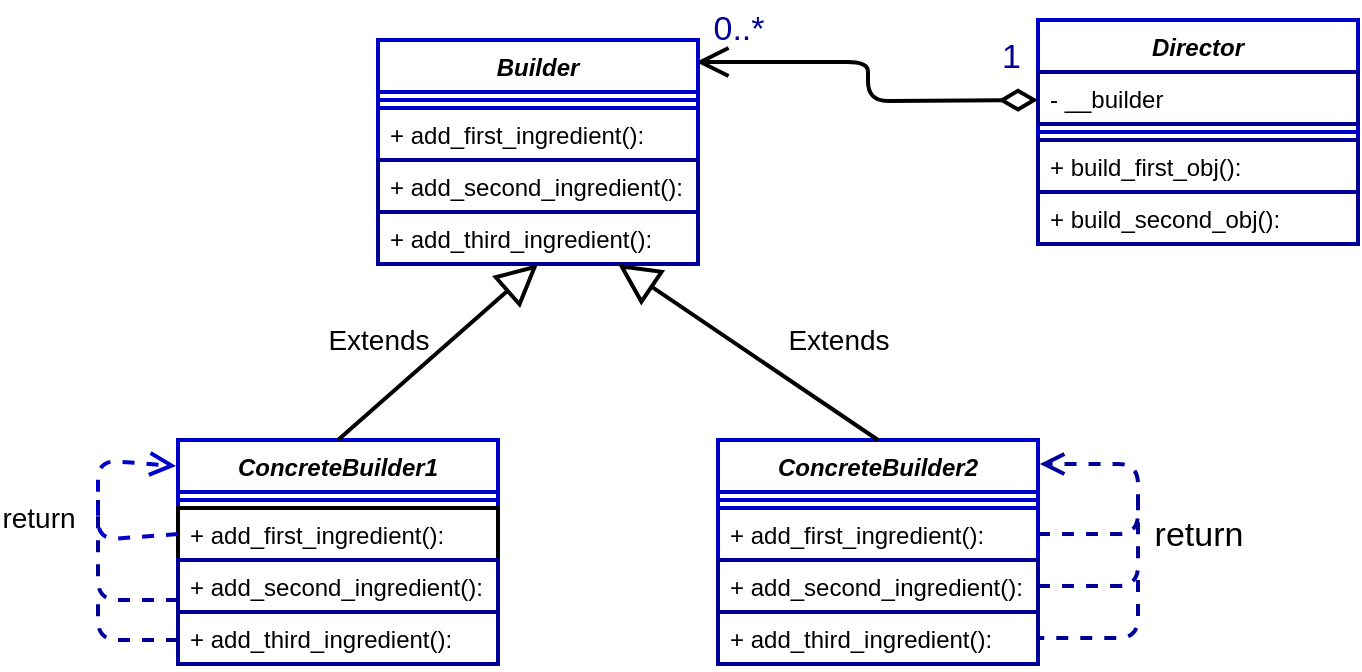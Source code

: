 <mxfile version="21.3.3" type="device">
  <diagram id="VJb8D4FvVCW9xLAJZHjJ" name="Page-1">
    <mxGraphModel dx="1730" dy="452" grid="1" gridSize="10" guides="1" tooltips="1" connect="1" arrows="1" fold="1" page="1" pageScale="1" pageWidth="850" pageHeight="1100" background="#ffffff" math="0" shadow="0">
      <root>
        <mxCell id="0" />
        <mxCell id="1" parent="0" />
        <mxCell id="21" value="Director" style="swimlane;fontStyle=3;align=center;verticalAlign=top;childLayout=stackLayout;horizontal=1;startSize=26;horizontalStack=0;resizeParent=1;resizeParentMax=0;resizeLast=0;collapsible=1;marginBottom=0;fontColor=#000000;strokeColor=#0000CC;strokeWidth=2;fillColor=#FFFFFF;" parent="1" vertex="1">
          <mxGeometry x="510" y="220" width="160" height="112" as="geometry" />
        </mxCell>
        <mxCell id="25" value="- __builder" style="text;align=left;verticalAlign=top;spacingLeft=4;spacingRight=4;overflow=hidden;rotatable=0;points=[[0,0.5],[1,0.5]];portConstraint=eastwest;fillColor=#FFFFFF;strokeWidth=2;strokeColor=#000099;fontColor=#000000;" parent="21" vertex="1">
          <mxGeometry y="26" width="160" height="26" as="geometry" />
        </mxCell>
        <mxCell id="22" value="" style="line;strokeWidth=2;align=left;verticalAlign=middle;spacingTop=-1;spacingLeft=3;spacingRight=3;rotatable=0;labelPosition=right;points=[];portConstraint=eastwest;fontColor=#000000;strokeColor=#0000CC;fillColor=#FFFFFF;" parent="21" vertex="1">
          <mxGeometry y="52" width="160" height="8" as="geometry" />
        </mxCell>
        <mxCell id="26" value="+ build_first_obj(): " style="text;align=left;verticalAlign=top;spacingLeft=4;spacingRight=4;overflow=hidden;rotatable=0;points=[[0,0.5],[1,0.5]];portConstraint=eastwest;fillColor=#FFFFFF;strokeWidth=2;strokeColor=#000099;fontColor=#000000;" parent="21" vertex="1">
          <mxGeometry y="60" width="160" height="26" as="geometry" />
        </mxCell>
        <mxCell id="27" value="+ build_second_obj(): " style="text;align=left;verticalAlign=top;spacingLeft=4;spacingRight=4;overflow=hidden;rotatable=0;points=[[0,0.5],[1,0.5]];portConstraint=eastwest;fillColor=#FFFFFF;strokeWidth=2;strokeColor=#000099;fontColor=#000000;" parent="21" vertex="1">
          <mxGeometry y="86" width="160" height="26" as="geometry" />
        </mxCell>
        <mxCell id="28" value="1" style="endArrow=open;html=1;endSize=12;startArrow=diamondThin;startSize=14;startFill=0;edgeStyle=orthogonalEdgeStyle;align=left;verticalAlign=bottom;entryX=0.994;entryY=0.098;entryDx=0;entryDy=0;entryPerimeter=0;labelBackgroundColor=none;fontColor=#000099;fontSize=17;strokeWidth=2;strokeColor=#000000;" parent="1" target="6" edge="1">
          <mxGeometry x="0.0" y="-65" relative="1" as="geometry">
            <mxPoint x="510" y="260" as="sourcePoint" />
            <mxPoint x="500" y="350" as="targetPoint" />
            <mxPoint as="offset" />
          </mxGeometry>
        </mxCell>
        <mxCell id="6" value="Builder" style="swimlane;fontStyle=3;align=center;verticalAlign=top;childLayout=stackLayout;horizontal=1;startSize=26;horizontalStack=0;resizeParent=1;resizeParentMax=0;resizeLast=0;collapsible=1;marginBottom=0;fontColor=#000000;strokeColor=#0000CC;strokeWidth=2;fillColor=#FFFFFF;" parent="1" vertex="1">
          <mxGeometry x="180" y="230" width="160" height="112" as="geometry" />
        </mxCell>
        <mxCell id="7" value="" style="line;strokeWidth=2;align=left;verticalAlign=middle;spacingTop=-1;spacingLeft=3;spacingRight=3;rotatable=0;labelPosition=right;points=[];portConstraint=eastwest;fontColor=#000000;strokeColor=#0000CC;fillColor=#FFFFFF;" parent="6" vertex="1">
          <mxGeometry y="26" width="160" height="8" as="geometry" />
        </mxCell>
        <mxCell id="8" value="+ add_first_ingredient(): " style="text;align=left;verticalAlign=top;spacingLeft=4;spacingRight=4;overflow=hidden;rotatable=0;points=[[0,0.5],[1,0.5]];portConstraint=eastwest;fontColor=#000000;strokeColor=#0000CC;strokeWidth=2;fillColor=#FFFFFF;" parent="6" vertex="1">
          <mxGeometry y="34" width="160" height="26" as="geometry" />
        </mxCell>
        <mxCell id="9" value="+ add_second_ingredient(): " style="text;align=left;verticalAlign=top;spacingLeft=4;spacingRight=4;overflow=hidden;rotatable=0;points=[[0,0.5],[1,0.5]];portConstraint=eastwest;fillColor=#FFFFFF;strokeWidth=2;strokeColor=#000099;fontColor=#000000;" parent="6" vertex="1">
          <mxGeometry y="60" width="160" height="26" as="geometry" />
        </mxCell>
        <mxCell id="10" value="+ add_third_ingredient(): " style="text;align=left;verticalAlign=top;spacingLeft=4;spacingRight=4;overflow=hidden;rotatable=0;points=[[0,0.5],[1,0.5]];portConstraint=eastwest;fillColor=#FFFFFF;strokeWidth=2;strokeColor=#000099;fontColor=#000000;" parent="6" vertex="1">
          <mxGeometry y="86" width="160" height="26" as="geometry" />
        </mxCell>
        <mxCell id="32" value="0..*" style="text;html=1;align=center;verticalAlign=middle;resizable=0;points=[];autosize=1;fontSize=17;fontColor=#000099;" parent="1" vertex="1">
          <mxGeometry x="340" y="210" width="40" height="30" as="geometry" />
        </mxCell>
        <mxCell id="16" value="ConcreteBuilder1" style="swimlane;fontStyle=3;align=center;verticalAlign=top;childLayout=stackLayout;horizontal=1;startSize=26;horizontalStack=0;resizeParent=1;resizeParentMax=0;resizeLast=0;collapsible=1;marginBottom=0;fontColor=#000000;strokeColor=#0000CC;strokeWidth=2;fillColor=#FFFFFF;" parent="1" vertex="1">
          <mxGeometry x="80" y="430" width="160" height="112" as="geometry" />
        </mxCell>
        <mxCell id="17" value="" style="line;strokeWidth=2;align=left;verticalAlign=middle;spacingTop=-1;spacingLeft=3;spacingRight=3;rotatable=0;labelPosition=right;points=[];portConstraint=eastwest;fontColor=#000000;strokeColor=#0000CC;fillColor=#FFFFFF;" parent="16" vertex="1">
          <mxGeometry y="26" width="160" height="8" as="geometry" />
        </mxCell>
        <mxCell id="18" value="+ add_first_ingredient(): " style="text;align=left;verticalAlign=top;spacingLeft=4;spacingRight=4;overflow=hidden;rotatable=0;points=[[0,0.5],[1,0.5]];portConstraint=eastwest;fontColor=#000000;strokeColor=#000000;strokeWidth=2;fillColor=#FFFFFF;" parent="16" vertex="1">
          <mxGeometry y="34" width="160" height="26" as="geometry" />
        </mxCell>
        <mxCell id="19" value="+ add_second_ingredient(): " style="text;align=left;verticalAlign=top;spacingLeft=4;spacingRight=4;overflow=hidden;rotatable=0;points=[[0,0.5],[1,0.5]];portConstraint=eastwest;fillColor=#FFFFFF;strokeWidth=2;strokeColor=#000099;fontColor=#000000;" parent="16" vertex="1">
          <mxGeometry y="60" width="160" height="26" as="geometry" />
        </mxCell>
        <mxCell id="20" value="+ add_third_ingredient(): " style="text;align=left;verticalAlign=top;spacingLeft=4;spacingRight=4;overflow=hidden;rotatable=0;points=[[0,0.5],[1,0.5]];portConstraint=eastwest;fillColor=#FFFFFF;strokeWidth=2;strokeColor=#000099;fontColor=#000000;" parent="16" vertex="1">
          <mxGeometry y="86" width="160" height="26" as="geometry" />
        </mxCell>
        <mxCell id="35" value="return" style="html=1;verticalAlign=bottom;endArrow=open;dashed=1;endSize=9;exitX=0;exitY=0.5;exitDx=0;exitDy=0;entryX=-0.006;entryY=0.116;entryDx=0;entryDy=0;targetPerimeterSpacing=2;strokeWidth=2;strokeColor=#0000CC;fontColor=#000000;labelBackgroundColor=none;fontSize=14;entryPerimeter=0;" parent="16" source="18" target="16" edge="1">
          <mxGeometry x="-0.327" y="30" relative="1" as="geometry">
            <mxPoint x="310" y="-163" as="sourcePoint" />
            <mxPoint x="520" y="-197" as="targetPoint" />
            <Array as="points">
              <mxPoint x="-40" y="50" />
              <mxPoint x="-40" y="10" />
            </Array>
            <mxPoint as="offset" />
          </mxGeometry>
        </mxCell>
        <mxCell id="11" value="ConcreteBuilder2" style="swimlane;fontStyle=3;align=center;verticalAlign=top;childLayout=stackLayout;horizontal=1;startSize=26;horizontalStack=0;resizeParent=1;resizeParentMax=0;resizeLast=0;collapsible=1;marginBottom=0;fontColor=#000000;strokeColor=#0000CC;strokeWidth=2;fillColor=#FFFFFF;" parent="1" vertex="1">
          <mxGeometry x="350" y="430" width="160" height="112" as="geometry" />
        </mxCell>
        <mxCell id="12" value="" style="line;strokeWidth=2;align=left;verticalAlign=middle;spacingTop=-1;spacingLeft=3;spacingRight=3;rotatable=0;labelPosition=right;points=[];portConstraint=eastwest;fontColor=#000000;strokeColor=#0000CC;fillColor=#FFFFFF;" parent="11" vertex="1">
          <mxGeometry y="26" width="160" height="8" as="geometry" />
        </mxCell>
        <mxCell id="13" value="+ add_first_ingredient(): " style="text;align=left;verticalAlign=top;spacingLeft=4;spacingRight=4;overflow=hidden;rotatable=0;points=[[0,0.5],[1,0.5]];portConstraint=eastwest;fontColor=#000000;strokeColor=#0000CC;strokeWidth=2;fillColor=#FFFFFF;" parent="11" vertex="1">
          <mxGeometry y="34" width="160" height="26" as="geometry" />
        </mxCell>
        <mxCell id="14" value="+ add_second_ingredient(): " style="text;align=left;verticalAlign=top;spacingLeft=4;spacingRight=4;overflow=hidden;rotatable=0;points=[[0,0.5],[1,0.5]];portConstraint=eastwest;fillColor=#FFFFFF;strokeWidth=2;strokeColor=#000099;fontColor=#000000;" parent="11" vertex="1">
          <mxGeometry y="60" width="160" height="26" as="geometry" />
        </mxCell>
        <mxCell id="15" value="+ add_third_ingredient(): " style="text;align=left;verticalAlign=top;spacingLeft=4;spacingRight=4;overflow=hidden;rotatable=0;points=[[0,0.5],[1,0.5]];portConstraint=eastwest;fillColor=#FFFFFF;strokeWidth=2;strokeColor=#000099;fontColor=#000000;" parent="11" vertex="1">
          <mxGeometry y="86" width="160" height="26" as="geometry" />
        </mxCell>
        <mxCell id="49" value="&lt;font color=&quot;#000000&quot;&gt;return&lt;/font&gt;" style="html=1;verticalAlign=bottom;endArrow=open;dashed=1;endSize=8;labelBackgroundColor=none;strokeColor=#000099;strokeWidth=2;fontSize=17;fontColor=#000099;exitX=1;exitY=0.5;exitDx=0;exitDy=0;entryX=1.006;entryY=0.107;entryDx=0;entryDy=0;entryPerimeter=0;" parent="11" source="13" target="11" edge="1">
          <mxGeometry x="-0.254" y="-33" relative="1" as="geometry">
            <mxPoint x="-10" y="180" as="sourcePoint" />
            <mxPoint x="210" y="-20" as="targetPoint" />
            <Array as="points">
              <mxPoint x="210" y="47" />
              <mxPoint x="210" y="12" />
            </Array>
            <mxPoint x="-3" y="13" as="offset" />
          </mxGeometry>
        </mxCell>
        <mxCell id="33" value="Extends" style="endArrow=block;endSize=16;endFill=0;html=1;labelBackgroundColor=none;strokeColor=#000000;strokeWidth=2;fontColor=#000000;entryX=0.5;entryY=1;entryDx=0;entryDy=0;exitX=0.5;exitY=0;exitDx=0;exitDy=0;fontSize=14;" parent="1" source="16" target="6" edge="1">
          <mxGeometry x="-0.279" y="24" width="160" relative="1" as="geometry">
            <mxPoint x="100" y="390" as="sourcePoint" />
            <mxPoint x="310" y="280" as="targetPoint" />
            <mxPoint as="offset" />
          </mxGeometry>
        </mxCell>
        <mxCell id="34" value="Extends" style="endArrow=block;endSize=16;endFill=0;html=1;labelBackgroundColor=none;strokeColor=#000000;strokeWidth=2;fontColor=#000000;entryX=0.75;entryY=1;entryDx=0;entryDy=0;exitX=0.5;exitY=0;exitDx=0;exitDy=0;fontSize=14;" parent="1" source="11" target="6" edge="1">
          <mxGeometry x="-0.432" y="-30" width="160" relative="1" as="geometry">
            <mxPoint x="110" y="400" as="sourcePoint" />
            <mxPoint x="320" y="290" as="targetPoint" />
            <mxPoint as="offset" />
          </mxGeometry>
        </mxCell>
        <mxCell id="40" value="" style="endArrow=none;dashed=1;html=1;labelBackgroundColor=none;strokeColor=#000099;strokeWidth=2;fontSize=17;fontColor=#000099;" parent="1" edge="1">
          <mxGeometry width="50" height="50" relative="1" as="geometry">
            <mxPoint x="80" y="510" as="sourcePoint" />
            <mxPoint x="40" y="460" as="targetPoint" />
            <Array as="points">
              <mxPoint x="40" y="510" />
            </Array>
          </mxGeometry>
        </mxCell>
        <mxCell id="41" value="" style="endArrow=none;dashed=1;html=1;labelBackgroundColor=none;strokeColor=#000099;strokeWidth=2;fontSize=17;fontColor=#000099;" parent="1" edge="1">
          <mxGeometry width="50" height="50" relative="1" as="geometry">
            <mxPoint x="80" y="530" as="sourcePoint" />
            <mxPoint x="40" y="510" as="targetPoint" />
            <Array as="points">
              <mxPoint x="40" y="530" />
            </Array>
          </mxGeometry>
        </mxCell>
        <mxCell id="47" value="" style="endArrow=none;dashed=1;html=1;labelBackgroundColor=none;strokeColor=#000099;strokeWidth=2;fontSize=17;fontColor=#000099;entryX=1;entryY=0.5;entryDx=0;entryDy=0;" parent="1" target="15" edge="1">
          <mxGeometry width="50" height="50" relative="1" as="geometry">
            <mxPoint x="560" y="500" as="sourcePoint" />
            <mxPoint x="350" y="620" as="targetPoint" />
            <Array as="points">
              <mxPoint x="560" y="529" />
            </Array>
          </mxGeometry>
        </mxCell>
        <mxCell id="48" value="" style="endArrow=none;dashed=1;html=1;labelBackgroundColor=none;strokeColor=#000099;strokeWidth=2;fontSize=17;fontColor=#000099;exitX=1;exitY=0.5;exitDx=0;exitDy=0;" parent="1" source="14" edge="1">
          <mxGeometry width="50" height="50" relative="1" as="geometry">
            <mxPoint x="210" y="650" as="sourcePoint" />
            <mxPoint x="560" y="460" as="targetPoint" />
            <Array as="points">
              <mxPoint x="560" y="503" />
            </Array>
          </mxGeometry>
        </mxCell>
      </root>
    </mxGraphModel>
  </diagram>
</mxfile>
